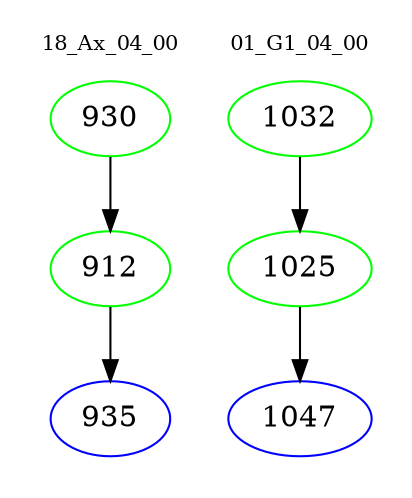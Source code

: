 digraph{
subgraph cluster_0 {
color = white
label = "18_Ax_04_00";
fontsize=10;
T0_930 [label="930", color="green"]
T0_930 -> T0_912 [color="black"]
T0_912 [label="912", color="green"]
T0_912 -> T0_935 [color="black"]
T0_935 [label="935", color="blue"]
}
subgraph cluster_1 {
color = white
label = "01_G1_04_00";
fontsize=10;
T1_1032 [label="1032", color="green"]
T1_1032 -> T1_1025 [color="black"]
T1_1025 [label="1025", color="green"]
T1_1025 -> T1_1047 [color="black"]
T1_1047 [label="1047", color="blue"]
}
}
